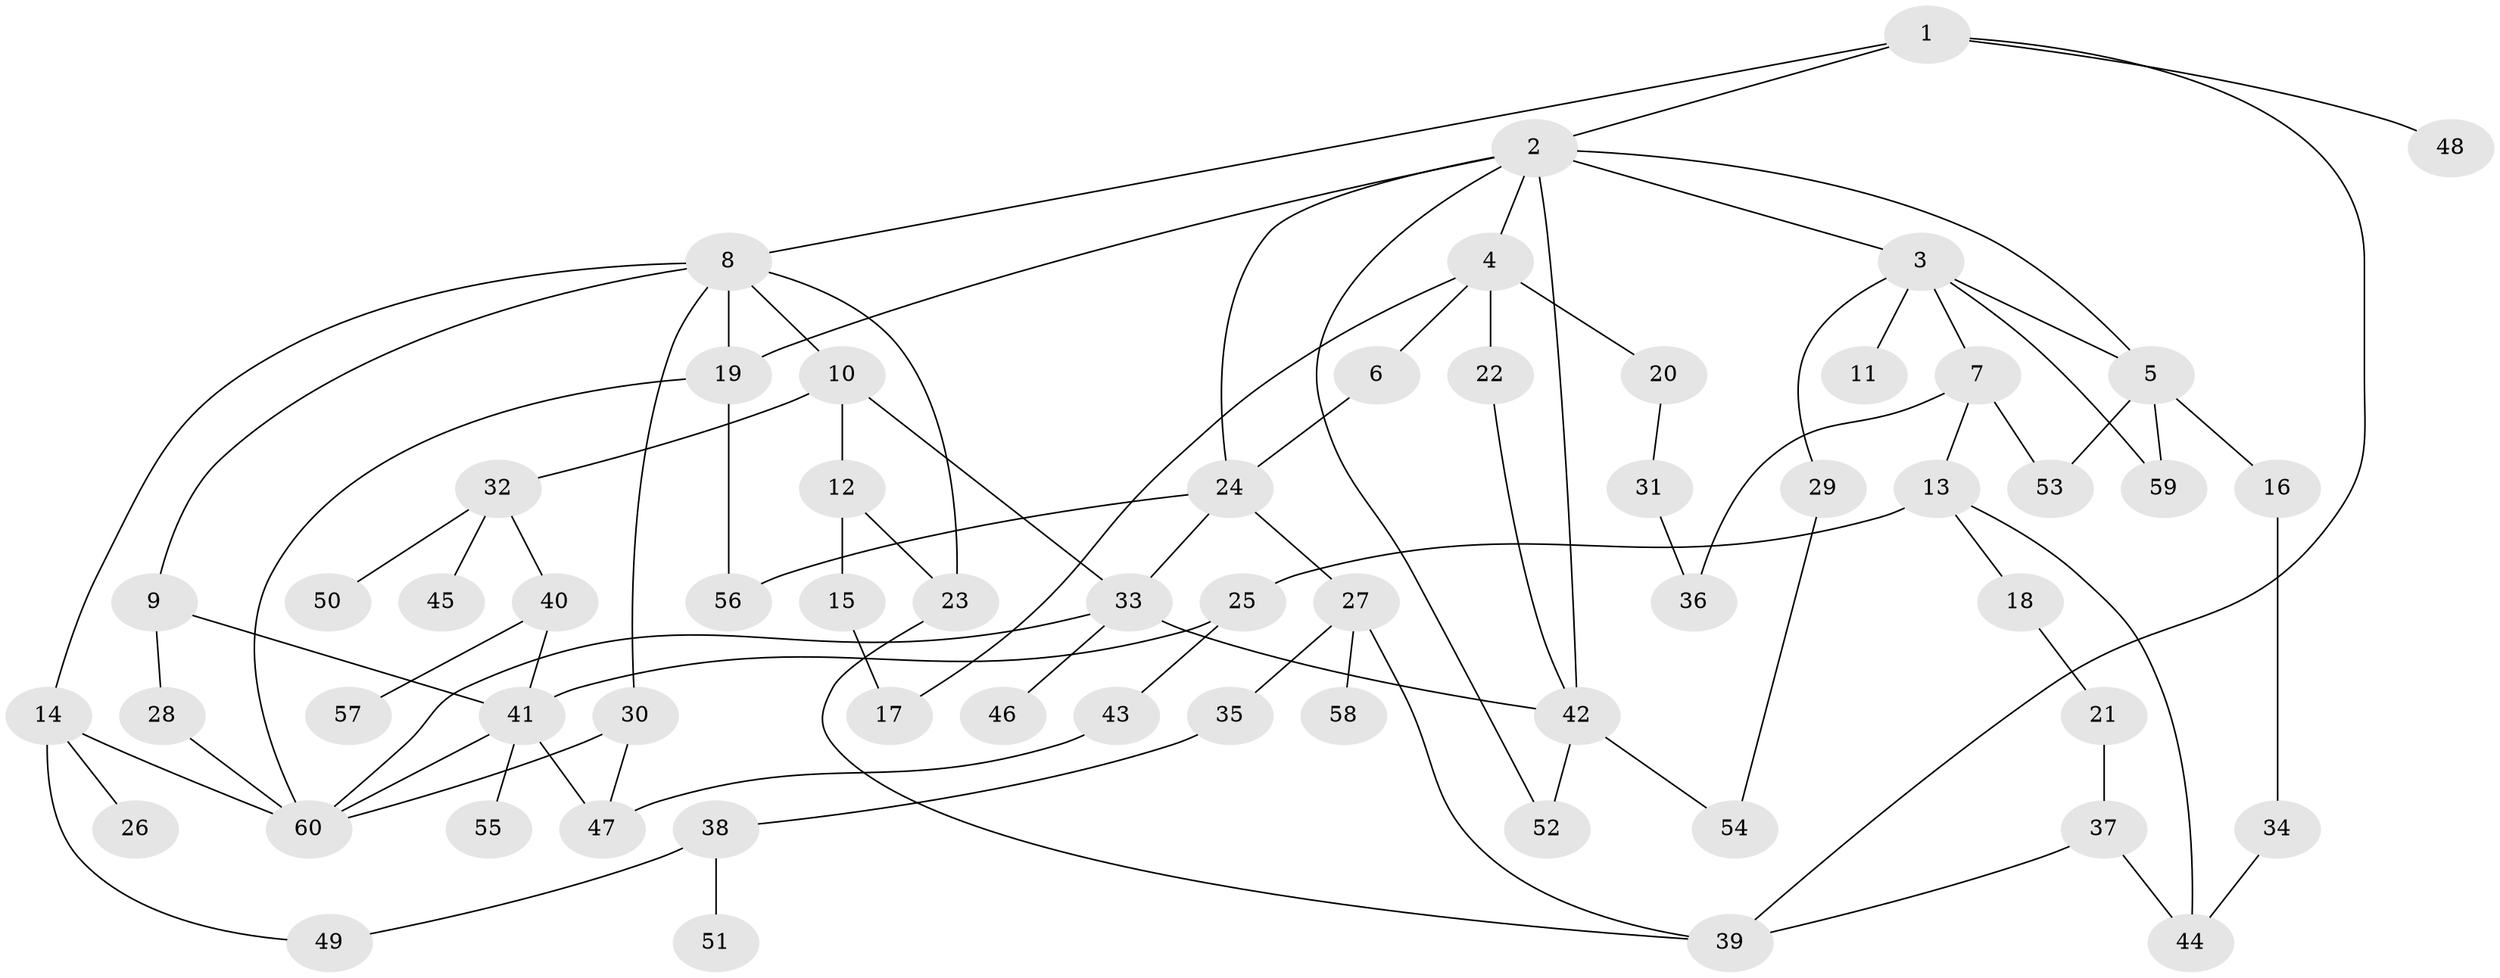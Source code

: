 // Generated by graph-tools (version 1.1) at 2025/49/03/09/25 03:49:25]
// undirected, 60 vertices, 88 edges
graph export_dot {
graph [start="1"]
  node [color=gray90,style=filled];
  1;
  2;
  3;
  4;
  5;
  6;
  7;
  8;
  9;
  10;
  11;
  12;
  13;
  14;
  15;
  16;
  17;
  18;
  19;
  20;
  21;
  22;
  23;
  24;
  25;
  26;
  27;
  28;
  29;
  30;
  31;
  32;
  33;
  34;
  35;
  36;
  37;
  38;
  39;
  40;
  41;
  42;
  43;
  44;
  45;
  46;
  47;
  48;
  49;
  50;
  51;
  52;
  53;
  54;
  55;
  56;
  57;
  58;
  59;
  60;
  1 -- 2;
  1 -- 8;
  1 -- 48;
  1 -- 39;
  2 -- 3;
  2 -- 4;
  2 -- 5;
  2 -- 19;
  2 -- 24;
  2 -- 42;
  2 -- 52;
  3 -- 7;
  3 -- 11;
  3 -- 29;
  3 -- 59;
  3 -- 5;
  4 -- 6;
  4 -- 17;
  4 -- 20;
  4 -- 22;
  5 -- 16;
  5 -- 59;
  5 -- 53;
  6 -- 24;
  7 -- 13;
  7 -- 53;
  7 -- 36;
  8 -- 9;
  8 -- 10;
  8 -- 14;
  8 -- 23;
  8 -- 30;
  8 -- 19;
  9 -- 28;
  9 -- 41;
  10 -- 12;
  10 -- 32;
  10 -- 33;
  12 -- 15;
  12 -- 23;
  13 -- 18;
  13 -- 25;
  13 -- 44;
  14 -- 26;
  14 -- 49;
  14 -- 60;
  15 -- 17;
  16 -- 34;
  18 -- 21;
  19 -- 56;
  19 -- 60;
  20 -- 31;
  21 -- 37;
  22 -- 42;
  23 -- 39;
  24 -- 27;
  24 -- 33;
  24 -- 56;
  25 -- 41;
  25 -- 43;
  27 -- 35;
  27 -- 58;
  27 -- 39;
  28 -- 60;
  29 -- 54;
  30 -- 47;
  30 -- 60;
  31 -- 36;
  32 -- 40;
  32 -- 45;
  32 -- 50;
  33 -- 46;
  33 -- 60;
  33 -- 42;
  34 -- 44;
  35 -- 38;
  37 -- 39;
  37 -- 44;
  38 -- 51;
  38 -- 49;
  40 -- 57;
  40 -- 41;
  41 -- 55;
  41 -- 60;
  41 -- 47;
  42 -- 54;
  42 -- 52;
  43 -- 47;
}
